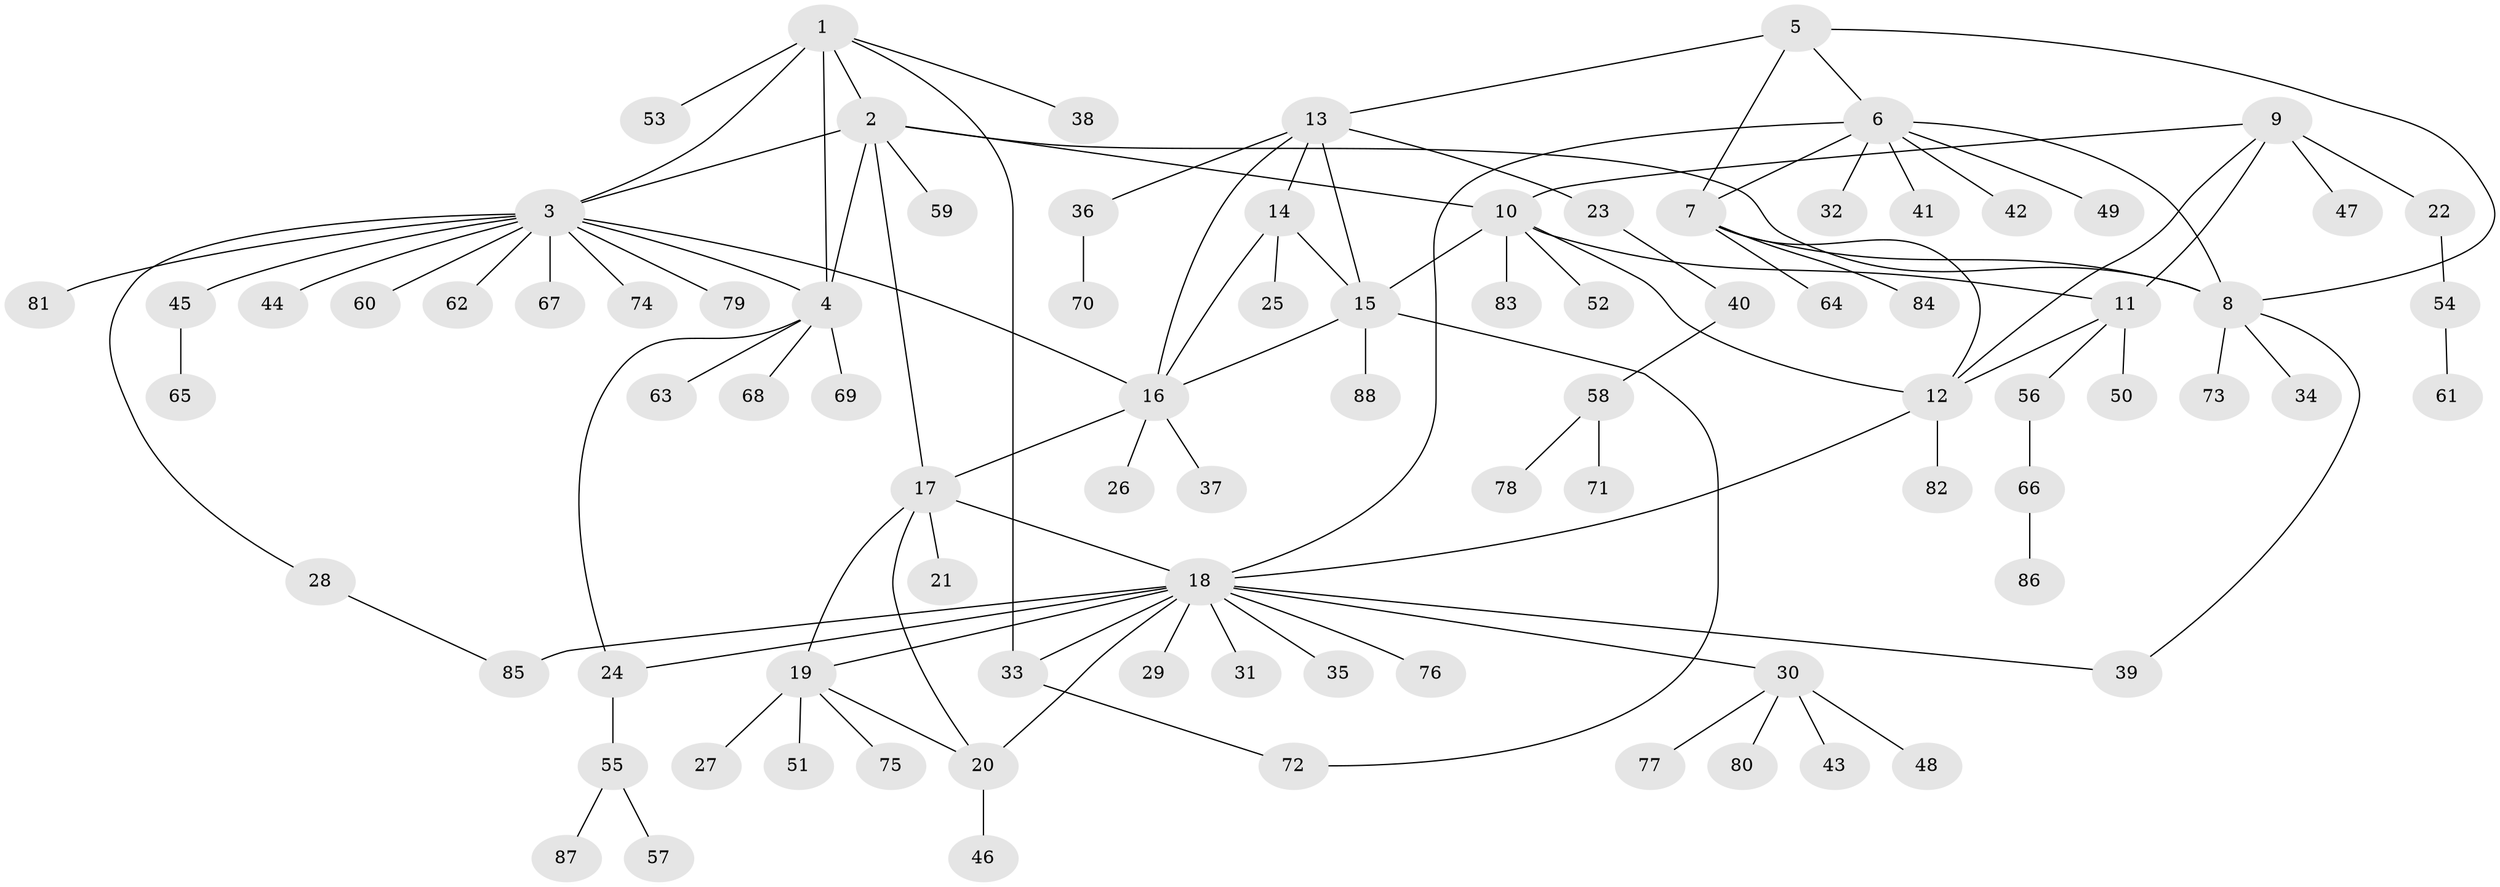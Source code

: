 // Generated by graph-tools (version 1.1) at 2025/54/03/09/25 04:54:33]
// undirected, 88 vertices, 113 edges
graph export_dot {
graph [start="1"]
  node [color=gray90,style=filled];
  1;
  2;
  3;
  4;
  5;
  6;
  7;
  8;
  9;
  10;
  11;
  12;
  13;
  14;
  15;
  16;
  17;
  18;
  19;
  20;
  21;
  22;
  23;
  24;
  25;
  26;
  27;
  28;
  29;
  30;
  31;
  32;
  33;
  34;
  35;
  36;
  37;
  38;
  39;
  40;
  41;
  42;
  43;
  44;
  45;
  46;
  47;
  48;
  49;
  50;
  51;
  52;
  53;
  54;
  55;
  56;
  57;
  58;
  59;
  60;
  61;
  62;
  63;
  64;
  65;
  66;
  67;
  68;
  69;
  70;
  71;
  72;
  73;
  74;
  75;
  76;
  77;
  78;
  79;
  80;
  81;
  82;
  83;
  84;
  85;
  86;
  87;
  88;
  1 -- 2;
  1 -- 3;
  1 -- 4;
  1 -- 33;
  1 -- 38;
  1 -- 53;
  2 -- 3;
  2 -- 4;
  2 -- 8;
  2 -- 10;
  2 -- 17;
  2 -- 59;
  3 -- 4;
  3 -- 16;
  3 -- 28;
  3 -- 44;
  3 -- 45;
  3 -- 60;
  3 -- 62;
  3 -- 67;
  3 -- 74;
  3 -- 79;
  3 -- 81;
  4 -- 24;
  4 -- 63;
  4 -- 68;
  4 -- 69;
  5 -- 6;
  5 -- 7;
  5 -- 8;
  5 -- 13;
  6 -- 7;
  6 -- 8;
  6 -- 18;
  6 -- 32;
  6 -- 41;
  6 -- 42;
  6 -- 49;
  7 -- 8;
  7 -- 12;
  7 -- 64;
  7 -- 84;
  8 -- 34;
  8 -- 39;
  8 -- 73;
  9 -- 10;
  9 -- 11;
  9 -- 12;
  9 -- 22;
  9 -- 47;
  10 -- 11;
  10 -- 12;
  10 -- 15;
  10 -- 52;
  10 -- 83;
  11 -- 12;
  11 -- 50;
  11 -- 56;
  12 -- 18;
  12 -- 82;
  13 -- 14;
  13 -- 15;
  13 -- 16;
  13 -- 23;
  13 -- 36;
  14 -- 15;
  14 -- 16;
  14 -- 25;
  15 -- 16;
  15 -- 72;
  15 -- 88;
  16 -- 17;
  16 -- 26;
  16 -- 37;
  17 -- 18;
  17 -- 19;
  17 -- 20;
  17 -- 21;
  18 -- 19;
  18 -- 20;
  18 -- 24;
  18 -- 29;
  18 -- 30;
  18 -- 31;
  18 -- 33;
  18 -- 35;
  18 -- 39;
  18 -- 76;
  18 -- 85;
  19 -- 20;
  19 -- 27;
  19 -- 51;
  19 -- 75;
  20 -- 46;
  22 -- 54;
  23 -- 40;
  24 -- 55;
  28 -- 85;
  30 -- 43;
  30 -- 48;
  30 -- 77;
  30 -- 80;
  33 -- 72;
  36 -- 70;
  40 -- 58;
  45 -- 65;
  54 -- 61;
  55 -- 57;
  55 -- 87;
  56 -- 66;
  58 -- 71;
  58 -- 78;
  66 -- 86;
}
